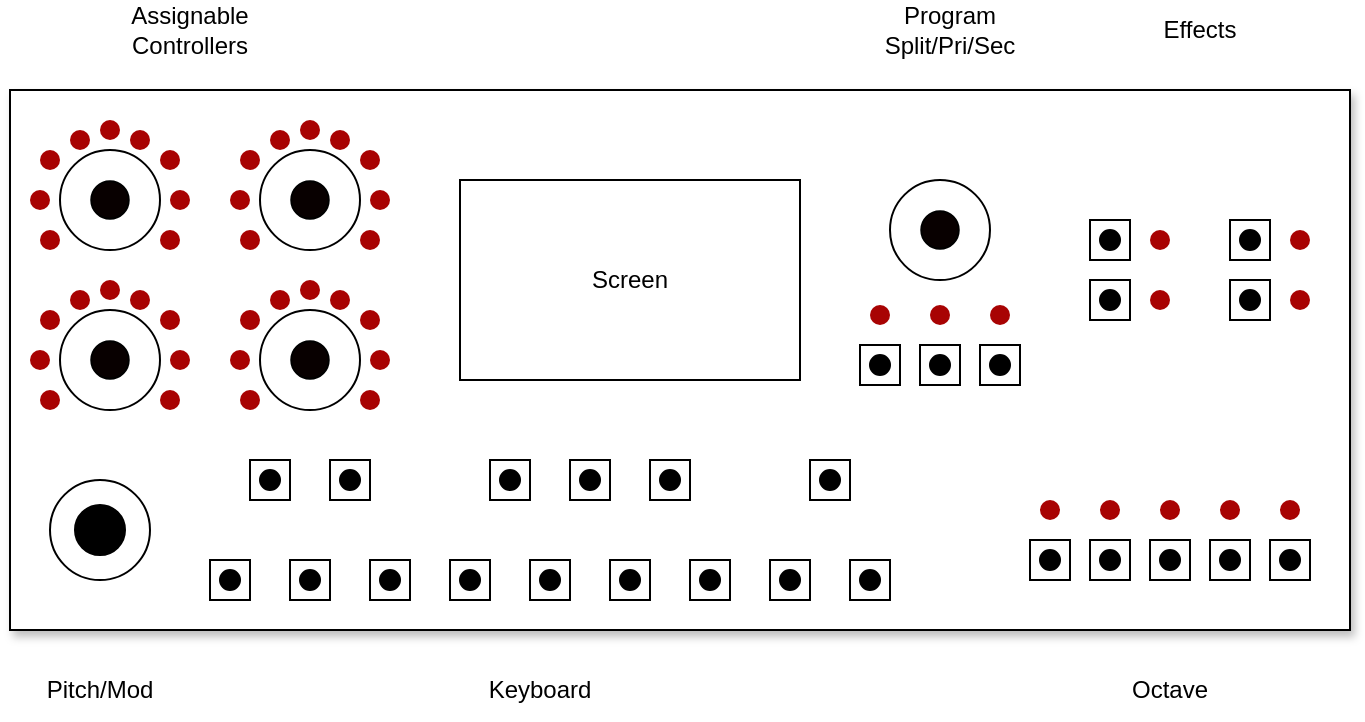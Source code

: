 <mxfile version="20.8.10" type="device"><diagram name="Page-1" id="N5fvywYYnllxT3_DfkYv"><mxGraphModel dx="681" dy="586" grid="1" gridSize="10" guides="1" tooltips="1" connect="1" arrows="1" fold="1" page="1" pageScale="1" pageWidth="1169" pageHeight="827" math="0" shadow="0"><root><mxCell id="0"/><mxCell id="1" parent="0"/><mxCell id="Iya-K1TQG7QPG7f2YM2G-262" value="" style="rounded=0;whiteSpace=wrap;html=1;shadow=1;fillColor=#FFFFFF;container=0;" vertex="1" parent="1"><mxGeometry x="160" y="175" width="670" height="270" as="geometry"/></mxCell><mxCell id="Iya-K1TQG7QPG7f2YM2G-96" value="Screen" style="rounded=0;whiteSpace=wrap;html=1;container=0;" vertex="1" parent="1"><mxGeometry x="385" y="220" width="170" height="100" as="geometry"/></mxCell><mxCell id="Iya-K1TQG7QPG7f2YM2G-163" value="" style="ellipse;whiteSpace=wrap;html=1;aspect=fixed;fillColor=#A80303;strokeColor=none;container=0;" vertex="1" parent="1"><mxGeometry x="730" y="245" width="10" height="10" as="geometry"/></mxCell><mxCell id="Iya-K1TQG7QPG7f2YM2G-183" value="" style="ellipse;whiteSpace=wrap;html=1;aspect=fixed;fillColor=#A80303;strokeColor=none;container=0;" vertex="1" parent="1"><mxGeometry x="675" y="380" width="10" height="10" as="geometry"/></mxCell><mxCell id="Iya-K1TQG7QPG7f2YM2G-187" value="" style="ellipse;whiteSpace=wrap;html=1;aspect=fixed;fillColor=#A80303;strokeColor=none;container=0;" vertex="1" parent="1"><mxGeometry x="705" y="380" width="10" height="10" as="geometry"/></mxCell><mxCell id="Iya-K1TQG7QPG7f2YM2G-191" value="" style="ellipse;whiteSpace=wrap;html=1;aspect=fixed;fillColor=#A80303;strokeColor=none;container=0;" vertex="1" parent="1"><mxGeometry x="735" y="380" width="10" height="10" as="geometry"/></mxCell><mxCell id="Iya-K1TQG7QPG7f2YM2G-195" value="" style="ellipse;whiteSpace=wrap;html=1;aspect=fixed;fillColor=#A80303;strokeColor=none;container=0;" vertex="1" parent="1"><mxGeometry x="765" y="380" width="10" height="10" as="geometry"/></mxCell><mxCell id="Iya-K1TQG7QPG7f2YM2G-199" value="" style="ellipse;whiteSpace=wrap;html=1;aspect=fixed;fillColor=#A80303;strokeColor=none;container=0;" vertex="1" parent="1"><mxGeometry x="795" y="380" width="10" height="10" as="geometry"/></mxCell><mxCell id="Iya-K1TQG7QPG7f2YM2G-236" value="" style="ellipse;whiteSpace=wrap;html=1;aspect=fixed;fillColor=#A80303;strokeColor=none;container=0;" vertex="1" parent="1"><mxGeometry x="590" y="282.5" width="10" height="10" as="geometry"/></mxCell><mxCell id="Iya-K1TQG7QPG7f2YM2G-240" value="" style="ellipse;whiteSpace=wrap;html=1;aspect=fixed;fillColor=#A80303;strokeColor=none;container=0;" vertex="1" parent="1"><mxGeometry x="620" y="282.5" width="10" height="10" as="geometry"/></mxCell><mxCell id="Iya-K1TQG7QPG7f2YM2G-244" value="" style="ellipse;whiteSpace=wrap;html=1;aspect=fixed;fillColor=#A80303;strokeColor=none;container=0;" vertex="1" parent="1"><mxGeometry x="650" y="282.5" width="10" height="10" as="geometry"/></mxCell><mxCell id="Iya-K1TQG7QPG7f2YM2G-250" value="" style="ellipse;whiteSpace=wrap;html=1;aspect=fixed;fillColor=#A80303;strokeColor=none;container=0;" vertex="1" parent="1"><mxGeometry x="730" y="275" width="10" height="10" as="geometry"/></mxCell><mxCell id="Iya-K1TQG7QPG7f2YM2G-254" value="" style="ellipse;whiteSpace=wrap;html=1;aspect=fixed;fillColor=#A80303;strokeColor=none;container=0;" vertex="1" parent="1"><mxGeometry x="800" y="245" width="10" height="10" as="geometry"/></mxCell><mxCell id="Iya-K1TQG7QPG7f2YM2G-258" value="" style="ellipse;whiteSpace=wrap;html=1;aspect=fixed;fillColor=#A80303;strokeColor=none;container=0;" vertex="1" parent="1"><mxGeometry x="800" y="275" width="10" height="10" as="geometry"/></mxCell><mxCell id="Iya-K1TQG7QPG7f2YM2G-7" value="" style="whiteSpace=wrap;html=1;aspect=fixed;container=0;" vertex="1" parent="1"><mxGeometry x="260" y="410" width="20" height="20" as="geometry"/></mxCell><mxCell id="Iya-K1TQG7QPG7f2YM2G-8" value="" style="ellipse;whiteSpace=wrap;html=1;aspect=fixed;fillColor=#000000;container=0;" vertex="1" parent="1"><mxGeometry x="265" y="415" width="10" height="10" as="geometry"/></mxCell><mxCell id="Iya-K1TQG7QPG7f2YM2G-13" value="" style="whiteSpace=wrap;html=1;aspect=fixed;container=0;" vertex="1" parent="1"><mxGeometry x="300" y="410" width="20" height="20" as="geometry"/></mxCell><mxCell id="Iya-K1TQG7QPG7f2YM2G-14" value="" style="ellipse;whiteSpace=wrap;html=1;aspect=fixed;fillColor=#000000;container=0;" vertex="1" parent="1"><mxGeometry x="305" y="415" width="10" height="10" as="geometry"/></mxCell><mxCell id="Iya-K1TQG7QPG7f2YM2G-16" value="" style="whiteSpace=wrap;html=1;aspect=fixed;container=0;" vertex="1" parent="1"><mxGeometry x="340" y="410" width="20" height="20" as="geometry"/></mxCell><mxCell id="Iya-K1TQG7QPG7f2YM2G-17" value="" style="ellipse;whiteSpace=wrap;html=1;aspect=fixed;fillColor=#000000;container=0;" vertex="1" parent="1"><mxGeometry x="345" y="415" width="10" height="10" as="geometry"/></mxCell><mxCell id="Iya-K1TQG7QPG7f2YM2G-19" value="" style="whiteSpace=wrap;html=1;aspect=fixed;container=0;" vertex="1" parent="1"><mxGeometry x="380" y="410" width="20" height="20" as="geometry"/></mxCell><mxCell id="Iya-K1TQG7QPG7f2YM2G-20" value="" style="ellipse;whiteSpace=wrap;html=1;aspect=fixed;fillColor=#000000;container=0;" vertex="1" parent="1"><mxGeometry x="385" y="415" width="10" height="10" as="geometry"/></mxCell><mxCell id="Iya-K1TQG7QPG7f2YM2G-35" value="" style="whiteSpace=wrap;html=1;aspect=fixed;container=0;" vertex="1" parent="1"><mxGeometry x="420" y="410" width="20" height="20" as="geometry"/></mxCell><mxCell id="Iya-K1TQG7QPG7f2YM2G-36" value="" style="ellipse;whiteSpace=wrap;html=1;aspect=fixed;fillColor=#000000;container=0;" vertex="1" parent="1"><mxGeometry x="425" y="415" width="10" height="10" as="geometry"/></mxCell><mxCell id="Iya-K1TQG7QPG7f2YM2G-38" value="" style="whiteSpace=wrap;html=1;aspect=fixed;container=0;" vertex="1" parent="1"><mxGeometry x="460" y="410" width="20" height="20" as="geometry"/></mxCell><mxCell id="Iya-K1TQG7QPG7f2YM2G-39" value="" style="ellipse;whiteSpace=wrap;html=1;aspect=fixed;fillColor=#000000;container=0;" vertex="1" parent="1"><mxGeometry x="465" y="415" width="10" height="10" as="geometry"/></mxCell><mxCell id="Iya-K1TQG7QPG7f2YM2G-41" value="" style="whiteSpace=wrap;html=1;aspect=fixed;container=0;" vertex="1" parent="1"><mxGeometry x="500" y="410" width="20" height="20" as="geometry"/></mxCell><mxCell id="Iya-K1TQG7QPG7f2YM2G-42" value="" style="ellipse;whiteSpace=wrap;html=1;aspect=fixed;fillColor=#000000;container=0;" vertex="1" parent="1"><mxGeometry x="505" y="415" width="10" height="10" as="geometry"/></mxCell><mxCell id="Iya-K1TQG7QPG7f2YM2G-44" value="" style="whiteSpace=wrap;html=1;aspect=fixed;container=0;" vertex="1" parent="1"><mxGeometry x="540" y="410" width="20" height="20" as="geometry"/></mxCell><mxCell id="Iya-K1TQG7QPG7f2YM2G-45" value="" style="ellipse;whiteSpace=wrap;html=1;aspect=fixed;fillColor=#000000;container=0;" vertex="1" parent="1"><mxGeometry x="545" y="415" width="10" height="10" as="geometry"/></mxCell><mxCell id="Iya-K1TQG7QPG7f2YM2G-47" value="" style="whiteSpace=wrap;html=1;aspect=fixed;container=0;" vertex="1" parent="1"><mxGeometry x="280" y="360" width="20" height="20" as="geometry"/></mxCell><mxCell id="Iya-K1TQG7QPG7f2YM2G-48" value="" style="ellipse;whiteSpace=wrap;html=1;aspect=fixed;fillColor=#000000;container=0;" vertex="1" parent="1"><mxGeometry x="285" y="365" width="10" height="10" as="geometry"/></mxCell><mxCell id="Iya-K1TQG7QPG7f2YM2G-54" value="" style="whiteSpace=wrap;html=1;aspect=fixed;container=0;" vertex="1" parent="1"><mxGeometry x="320" y="360" width="20" height="20" as="geometry"/></mxCell><mxCell id="Iya-K1TQG7QPG7f2YM2G-55" value="" style="ellipse;whiteSpace=wrap;html=1;aspect=fixed;fillColor=#000000;container=0;" vertex="1" parent="1"><mxGeometry x="325" y="365" width="10" height="10" as="geometry"/></mxCell><mxCell id="Iya-K1TQG7QPG7f2YM2G-61" value="" style="whiteSpace=wrap;html=1;aspect=fixed;container=0;" vertex="1" parent="1"><mxGeometry x="400" y="360" width="20" height="20" as="geometry"/></mxCell><mxCell id="Iya-K1TQG7QPG7f2YM2G-62" value="" style="ellipse;whiteSpace=wrap;html=1;aspect=fixed;fillColor=#000000;container=0;" vertex="1" parent="1"><mxGeometry x="405" y="365" width="10" height="10" as="geometry"/></mxCell><mxCell id="Iya-K1TQG7QPG7f2YM2G-64" value="" style="whiteSpace=wrap;html=1;aspect=fixed;container=0;" vertex="1" parent="1"><mxGeometry x="440" y="360" width="20" height="20" as="geometry"/></mxCell><mxCell id="Iya-K1TQG7QPG7f2YM2G-65" value="" style="ellipse;whiteSpace=wrap;html=1;aspect=fixed;fillColor=#000000;container=0;" vertex="1" parent="1"><mxGeometry x="445" y="365" width="10" height="10" as="geometry"/></mxCell><mxCell id="Iya-K1TQG7QPG7f2YM2G-67" value="" style="whiteSpace=wrap;html=1;aspect=fixed;container=0;" vertex="1" parent="1"><mxGeometry x="480" y="360" width="20" height="20" as="geometry"/></mxCell><mxCell id="Iya-K1TQG7QPG7f2YM2G-68" value="" style="ellipse;whiteSpace=wrap;html=1;aspect=fixed;fillColor=#000000;container=0;" vertex="1" parent="1"><mxGeometry x="485" y="365" width="10" height="10" as="geometry"/></mxCell><mxCell id="Iya-K1TQG7QPG7f2YM2G-77" value="" style="whiteSpace=wrap;html=1;aspect=fixed;container=0;" vertex="1" parent="1"><mxGeometry x="580" y="410" width="20" height="20" as="geometry"/></mxCell><mxCell id="Iya-K1TQG7QPG7f2YM2G-78" value="" style="ellipse;whiteSpace=wrap;html=1;aspect=fixed;fillColor=#000000;container=0;" vertex="1" parent="1"><mxGeometry x="585" y="415" width="10" height="10" as="geometry"/></mxCell><mxCell id="Iya-K1TQG7QPG7f2YM2G-83" value="" style="whiteSpace=wrap;html=1;aspect=fixed;container=0;" vertex="1" parent="1"><mxGeometry x="560" y="360" width="20" height="20" as="geometry"/></mxCell><mxCell id="Iya-K1TQG7QPG7f2YM2G-84" value="" style="ellipse;whiteSpace=wrap;html=1;aspect=fixed;fillColor=#000000;container=0;" vertex="1" parent="1"><mxGeometry x="565" y="365" width="10" height="10" as="geometry"/></mxCell><mxCell id="Iya-K1TQG7QPG7f2YM2G-93" value="" style="ellipse;whiteSpace=wrap;html=1;aspect=fixed;fillColor=#FFFFFF;container=0;" vertex="1" parent="1"><mxGeometry x="180" y="370" width="50" height="50" as="geometry"/></mxCell><mxCell id="Iya-K1TQG7QPG7f2YM2G-92" value="" style="ellipse;whiteSpace=wrap;html=1;aspect=fixed;fillColor=#000000;container=0;" vertex="1" parent="1"><mxGeometry x="192.5" y="382.5" width="25" height="25" as="geometry"/></mxCell><mxCell id="Iya-K1TQG7QPG7f2YM2G-101" value="" style="ellipse;whiteSpace=wrap;html=1;aspect=fixed;fillColor=#A80303;strokeColor=none;container=0;" vertex="1" parent="1"><mxGeometry x="275" y="245" width="10" height="10" as="geometry"/></mxCell><mxCell id="Iya-K1TQG7QPG7f2YM2G-103" value="" style="ellipse;whiteSpace=wrap;html=1;aspect=fixed;fillColor=#A80303;strokeColor=none;container=0;" vertex="1" parent="1"><mxGeometry x="270" y="225" width="10" height="10" as="geometry"/></mxCell><mxCell id="Iya-K1TQG7QPG7f2YM2G-104" value="" style="ellipse;whiteSpace=wrap;html=1;aspect=fixed;fillColor=#A80303;strokeColor=none;container=0;" vertex="1" parent="1"><mxGeometry x="275" y="205" width="10" height="10" as="geometry"/></mxCell><mxCell id="Iya-K1TQG7QPG7f2YM2G-105" value="" style="ellipse;whiteSpace=wrap;html=1;aspect=fixed;fillColor=#A80303;strokeColor=none;container=0;" vertex="1" parent="1"><mxGeometry x="290" y="195" width="10" height="10" as="geometry"/></mxCell><mxCell id="Iya-K1TQG7QPG7f2YM2G-106" value="" style="ellipse;whiteSpace=wrap;html=1;aspect=fixed;fillColor=#A80303;strokeColor=none;container=0;" vertex="1" parent="1"><mxGeometry x="305" y="190" width="10" height="10" as="geometry"/></mxCell><mxCell id="Iya-K1TQG7QPG7f2YM2G-107" value="" style="ellipse;whiteSpace=wrap;html=1;aspect=fixed;fillColor=#A80303;strokeColor=none;container=0;" vertex="1" parent="1"><mxGeometry x="320" y="195" width="10" height="10" as="geometry"/></mxCell><mxCell id="Iya-K1TQG7QPG7f2YM2G-97" value="" style="ellipse;whiteSpace=wrap;html=1;aspect=fixed;fillColor=#FFFFFF;container=0;" vertex="1" parent="1"><mxGeometry x="285" y="205" width="50" height="50" as="geometry"/></mxCell><mxCell id="Iya-K1TQG7QPG7f2YM2G-98" value="" style="ellipse;whiteSpace=wrap;html=1;aspect=fixed;fillColor=#080000;container=0;" vertex="1" parent="1"><mxGeometry x="300.627" y="220.625" width="18.75" height="18.75" as="geometry"/></mxCell><mxCell id="Iya-K1TQG7QPG7f2YM2G-108" value="" style="ellipse;whiteSpace=wrap;html=1;aspect=fixed;fillColor=#A80303;strokeColor=none;container=0;" vertex="1" parent="1"><mxGeometry x="335" y="205" width="10" height="10" as="geometry"/></mxCell><mxCell id="Iya-K1TQG7QPG7f2YM2G-109" value="" style="ellipse;whiteSpace=wrap;html=1;aspect=fixed;fillColor=#A80303;strokeColor=none;container=0;" vertex="1" parent="1"><mxGeometry x="340" y="225" width="10" height="10" as="geometry"/></mxCell><mxCell id="Iya-K1TQG7QPG7f2YM2G-110" value="" style="ellipse;whiteSpace=wrap;html=1;aspect=fixed;fillColor=#A80303;strokeColor=none;container=0;" vertex="1" parent="1"><mxGeometry x="335" y="245" width="10" height="10" as="geometry"/></mxCell><mxCell id="Iya-K1TQG7QPG7f2YM2G-114" value="" style="ellipse;whiteSpace=wrap;html=1;aspect=fixed;fillColor=#A80303;strokeColor=none;container=0;" vertex="1" parent="1"><mxGeometry x="175" y="245" width="10" height="10" as="geometry"/></mxCell><mxCell id="Iya-K1TQG7QPG7f2YM2G-121" value="" style="ellipse;whiteSpace=wrap;html=1;aspect=fixed;fillColor=#A80303;strokeColor=none;container=0;" vertex="1" parent="1"><mxGeometry x="170" y="225" width="10" height="10" as="geometry"/></mxCell><mxCell id="Iya-K1TQG7QPG7f2YM2G-122" value="" style="ellipse;whiteSpace=wrap;html=1;aspect=fixed;fillColor=#A80303;strokeColor=none;container=0;" vertex="1" parent="1"><mxGeometry x="175" y="205" width="10" height="10" as="geometry"/></mxCell><mxCell id="Iya-K1TQG7QPG7f2YM2G-123" value="" style="ellipse;whiteSpace=wrap;html=1;aspect=fixed;fillColor=#A80303;strokeColor=none;container=0;" vertex="1" parent="1"><mxGeometry x="190" y="195" width="10" height="10" as="geometry"/></mxCell><mxCell id="Iya-K1TQG7QPG7f2YM2G-124" value="" style="ellipse;whiteSpace=wrap;html=1;aspect=fixed;fillColor=#A80303;strokeColor=none;container=0;" vertex="1" parent="1"><mxGeometry x="205" y="190" width="10" height="10" as="geometry"/></mxCell><mxCell id="Iya-K1TQG7QPG7f2YM2G-125" value="" style="ellipse;whiteSpace=wrap;html=1;aspect=fixed;fillColor=#A80303;strokeColor=none;container=0;" vertex="1" parent="1"><mxGeometry x="220" y="195" width="10" height="10" as="geometry"/></mxCell><mxCell id="Iya-K1TQG7QPG7f2YM2G-116" value="" style="ellipse;whiteSpace=wrap;html=1;aspect=fixed;fillColor=#FFFFFF;container=0;" vertex="1" parent="1"><mxGeometry x="185" y="205" width="50" height="50" as="geometry"/></mxCell><mxCell id="Iya-K1TQG7QPG7f2YM2G-117" value="" style="ellipse;whiteSpace=wrap;html=1;aspect=fixed;fillColor=#080000;container=0;" vertex="1" parent="1"><mxGeometry x="200.627" y="220.625" width="18.75" height="18.75" as="geometry"/></mxCell><mxCell id="Iya-K1TQG7QPG7f2YM2G-118" value="" style="ellipse;whiteSpace=wrap;html=1;aspect=fixed;fillColor=#A80303;strokeColor=none;container=0;" vertex="1" parent="1"><mxGeometry x="235" y="205" width="10" height="10" as="geometry"/></mxCell><mxCell id="Iya-K1TQG7QPG7f2YM2G-119" value="" style="ellipse;whiteSpace=wrap;html=1;aspect=fixed;fillColor=#A80303;strokeColor=none;container=0;" vertex="1" parent="1"><mxGeometry x="240" y="225" width="10" height="10" as="geometry"/></mxCell><mxCell id="Iya-K1TQG7QPG7f2YM2G-120" value="" style="ellipse;whiteSpace=wrap;html=1;aspect=fixed;fillColor=#A80303;strokeColor=none;container=0;" vertex="1" parent="1"><mxGeometry x="235" y="245" width="10" height="10" as="geometry"/></mxCell><mxCell id="Iya-K1TQG7QPG7f2YM2G-127" value="" style="ellipse;whiteSpace=wrap;html=1;aspect=fixed;fillColor=#A80303;strokeColor=none;container=0;" vertex="1" parent="1"><mxGeometry x="275" y="325" width="10" height="10" as="geometry"/></mxCell><mxCell id="Iya-K1TQG7QPG7f2YM2G-134" value="" style="ellipse;whiteSpace=wrap;html=1;aspect=fixed;fillColor=#A80303;strokeColor=none;container=0;" vertex="1" parent="1"><mxGeometry x="270" y="305" width="10" height="10" as="geometry"/></mxCell><mxCell id="Iya-K1TQG7QPG7f2YM2G-135" value="" style="ellipse;whiteSpace=wrap;html=1;aspect=fixed;fillColor=#A80303;strokeColor=none;container=0;" vertex="1" parent="1"><mxGeometry x="275" y="285" width="10" height="10" as="geometry"/></mxCell><mxCell id="Iya-K1TQG7QPG7f2YM2G-136" value="" style="ellipse;whiteSpace=wrap;html=1;aspect=fixed;fillColor=#A80303;strokeColor=none;container=0;" vertex="1" parent="1"><mxGeometry x="290" y="275" width="10" height="10" as="geometry"/></mxCell><mxCell id="Iya-K1TQG7QPG7f2YM2G-137" value="" style="ellipse;whiteSpace=wrap;html=1;aspect=fixed;fillColor=#A80303;strokeColor=none;container=0;" vertex="1" parent="1"><mxGeometry x="305" y="270" width="10" height="10" as="geometry"/></mxCell><mxCell id="Iya-K1TQG7QPG7f2YM2G-138" value="" style="ellipse;whiteSpace=wrap;html=1;aspect=fixed;fillColor=#A80303;strokeColor=none;container=0;" vertex="1" parent="1"><mxGeometry x="320" y="275" width="10" height="10" as="geometry"/></mxCell><mxCell id="Iya-K1TQG7QPG7f2YM2G-129" value="" style="ellipse;whiteSpace=wrap;html=1;aspect=fixed;fillColor=#FFFFFF;container=0;" vertex="1" parent="1"><mxGeometry x="285" y="285" width="50" height="50" as="geometry"/></mxCell><mxCell id="Iya-K1TQG7QPG7f2YM2G-130" value="" style="ellipse;whiteSpace=wrap;html=1;aspect=fixed;fillColor=#080000;container=0;" vertex="1" parent="1"><mxGeometry x="300.627" y="300.625" width="18.75" height="18.75" as="geometry"/></mxCell><mxCell id="Iya-K1TQG7QPG7f2YM2G-131" value="" style="ellipse;whiteSpace=wrap;html=1;aspect=fixed;fillColor=#A80303;strokeColor=none;container=0;" vertex="1" parent="1"><mxGeometry x="335" y="285" width="10" height="10" as="geometry"/></mxCell><mxCell id="Iya-K1TQG7QPG7f2YM2G-132" value="" style="ellipse;whiteSpace=wrap;html=1;aspect=fixed;fillColor=#A80303;strokeColor=none;container=0;" vertex="1" parent="1"><mxGeometry x="340" y="305" width="10" height="10" as="geometry"/></mxCell><mxCell id="Iya-K1TQG7QPG7f2YM2G-133" value="" style="ellipse;whiteSpace=wrap;html=1;aspect=fixed;fillColor=#A80303;strokeColor=none;container=0;" vertex="1" parent="1"><mxGeometry x="335" y="325" width="10" height="10" as="geometry"/></mxCell><mxCell id="Iya-K1TQG7QPG7f2YM2G-140" value="" style="ellipse;whiteSpace=wrap;html=1;aspect=fixed;fillColor=#A80303;strokeColor=none;container=0;" vertex="1" parent="1"><mxGeometry x="175" y="325" width="10" height="10" as="geometry"/></mxCell><mxCell id="Iya-K1TQG7QPG7f2YM2G-147" value="" style="ellipse;whiteSpace=wrap;html=1;aspect=fixed;fillColor=#A80303;strokeColor=none;container=0;" vertex="1" parent="1"><mxGeometry x="170" y="305" width="10" height="10" as="geometry"/></mxCell><mxCell id="Iya-K1TQG7QPG7f2YM2G-148" value="" style="ellipse;whiteSpace=wrap;html=1;aspect=fixed;fillColor=#A80303;strokeColor=none;container=0;" vertex="1" parent="1"><mxGeometry x="175" y="285" width="10" height="10" as="geometry"/></mxCell><mxCell id="Iya-K1TQG7QPG7f2YM2G-149" value="" style="ellipse;whiteSpace=wrap;html=1;aspect=fixed;fillColor=#A80303;strokeColor=none;container=0;" vertex="1" parent="1"><mxGeometry x="190" y="275" width="10" height="10" as="geometry"/></mxCell><mxCell id="Iya-K1TQG7QPG7f2YM2G-150" value="" style="ellipse;whiteSpace=wrap;html=1;aspect=fixed;fillColor=#A80303;strokeColor=none;container=0;" vertex="1" parent="1"><mxGeometry x="205" y="270" width="10" height="10" as="geometry"/></mxCell><mxCell id="Iya-K1TQG7QPG7f2YM2G-151" value="" style="ellipse;whiteSpace=wrap;html=1;aspect=fixed;fillColor=#A80303;strokeColor=none;container=0;" vertex="1" parent="1"><mxGeometry x="220" y="275" width="10" height="10" as="geometry"/></mxCell><mxCell id="Iya-K1TQG7QPG7f2YM2G-142" value="" style="ellipse;whiteSpace=wrap;html=1;aspect=fixed;fillColor=#FFFFFF;container=0;" vertex="1" parent="1"><mxGeometry x="185" y="285" width="50" height="50" as="geometry"/></mxCell><mxCell id="Iya-K1TQG7QPG7f2YM2G-143" value="" style="ellipse;whiteSpace=wrap;html=1;aspect=fixed;fillColor=#080000;container=0;" vertex="1" parent="1"><mxGeometry x="200.627" y="300.625" width="18.75" height="18.75" as="geometry"/></mxCell><mxCell id="Iya-K1TQG7QPG7f2YM2G-144" value="" style="ellipse;whiteSpace=wrap;html=1;aspect=fixed;fillColor=#A80303;strokeColor=none;container=0;" vertex="1" parent="1"><mxGeometry x="235" y="285" width="10" height="10" as="geometry"/></mxCell><mxCell id="Iya-K1TQG7QPG7f2YM2G-145" value="" style="ellipse;whiteSpace=wrap;html=1;aspect=fixed;fillColor=#A80303;strokeColor=none;container=0;" vertex="1" parent="1"><mxGeometry x="240" y="305" width="10" height="10" as="geometry"/></mxCell><mxCell id="Iya-K1TQG7QPG7f2YM2G-146" value="" style="ellipse;whiteSpace=wrap;html=1;aspect=fixed;fillColor=#A80303;strokeColor=none;container=0;" vertex="1" parent="1"><mxGeometry x="235" y="325" width="10" height="10" as="geometry"/></mxCell><mxCell id="Iya-K1TQG7QPG7f2YM2G-161" value="" style="whiteSpace=wrap;html=1;aspect=fixed;container=0;" vertex="1" parent="1"><mxGeometry x="700" y="240" width="20" height="20" as="geometry"/></mxCell><mxCell id="Iya-K1TQG7QPG7f2YM2G-162" value="" style="ellipse;whiteSpace=wrap;html=1;aspect=fixed;fillColor=#000000;container=0;" vertex="1" parent="1"><mxGeometry x="705" y="245" width="10" height="10" as="geometry"/></mxCell><mxCell id="Iya-K1TQG7QPG7f2YM2G-181" value="" style="whiteSpace=wrap;html=1;aspect=fixed;container=0;" vertex="1" parent="1"><mxGeometry x="670" y="400" width="20" height="20" as="geometry"/></mxCell><mxCell id="Iya-K1TQG7QPG7f2YM2G-182" value="" style="ellipse;whiteSpace=wrap;html=1;aspect=fixed;fillColor=#000000;container=0;" vertex="1" parent="1"><mxGeometry x="675" y="405" width="10" height="10" as="geometry"/></mxCell><mxCell id="Iya-K1TQG7QPG7f2YM2G-185" value="" style="whiteSpace=wrap;html=1;aspect=fixed;container=0;" vertex="1" parent="1"><mxGeometry x="700" y="400" width="20" height="20" as="geometry"/></mxCell><mxCell id="Iya-K1TQG7QPG7f2YM2G-186" value="" style="ellipse;whiteSpace=wrap;html=1;aspect=fixed;fillColor=#000000;container=0;" vertex="1" parent="1"><mxGeometry x="705" y="405" width="10" height="10" as="geometry"/></mxCell><mxCell id="Iya-K1TQG7QPG7f2YM2G-189" value="" style="whiteSpace=wrap;html=1;aspect=fixed;container=0;" vertex="1" parent="1"><mxGeometry x="730" y="400" width="20" height="20" as="geometry"/></mxCell><mxCell id="Iya-K1TQG7QPG7f2YM2G-190" value="" style="ellipse;whiteSpace=wrap;html=1;aspect=fixed;fillColor=#000000;container=0;" vertex="1" parent="1"><mxGeometry x="735" y="405" width="10" height="10" as="geometry"/></mxCell><mxCell id="Iya-K1TQG7QPG7f2YM2G-193" value="" style="whiteSpace=wrap;html=1;aspect=fixed;container=0;" vertex="1" parent="1"><mxGeometry x="760" y="400" width="20" height="20" as="geometry"/></mxCell><mxCell id="Iya-K1TQG7QPG7f2YM2G-194" value="" style="ellipse;whiteSpace=wrap;html=1;aspect=fixed;fillColor=#000000;container=0;" vertex="1" parent="1"><mxGeometry x="765" y="405" width="10" height="10" as="geometry"/></mxCell><mxCell id="Iya-K1TQG7QPG7f2YM2G-197" value="" style="whiteSpace=wrap;html=1;aspect=fixed;container=0;" vertex="1" parent="1"><mxGeometry x="790" y="400" width="20" height="20" as="geometry"/></mxCell><mxCell id="Iya-K1TQG7QPG7f2YM2G-198" value="" style="ellipse;whiteSpace=wrap;html=1;aspect=fixed;fillColor=#000000;container=0;" vertex="1" parent="1"><mxGeometry x="795" y="405" width="10" height="10" as="geometry"/></mxCell><mxCell id="Iya-K1TQG7QPG7f2YM2G-205" value="" style="ellipse;whiteSpace=wrap;html=1;aspect=fixed;fillColor=#FFFFFF;container=0;" vertex="1" parent="1"><mxGeometry x="600" y="220" width="50" height="50" as="geometry"/></mxCell><mxCell id="Iya-K1TQG7QPG7f2YM2G-206" value="" style="ellipse;whiteSpace=wrap;html=1;aspect=fixed;fillColor=#080000;container=0;" vertex="1" parent="1"><mxGeometry x="615.628" y="235.625" width="18.75" height="18.75" as="geometry"/></mxCell><mxCell id="Iya-K1TQG7QPG7f2YM2G-234" value="" style="whiteSpace=wrap;html=1;aspect=fixed;container=0;" vertex="1" parent="1"><mxGeometry x="585" y="302.5" width="20" height="20" as="geometry"/></mxCell><mxCell id="Iya-K1TQG7QPG7f2YM2G-235" value="" style="ellipse;whiteSpace=wrap;html=1;aspect=fixed;fillColor=#000000;container=0;" vertex="1" parent="1"><mxGeometry x="590" y="307.5" width="10" height="10" as="geometry"/></mxCell><mxCell id="Iya-K1TQG7QPG7f2YM2G-238" value="" style="whiteSpace=wrap;html=1;aspect=fixed;container=0;" vertex="1" parent="1"><mxGeometry x="615" y="302.5" width="20" height="20" as="geometry"/></mxCell><mxCell id="Iya-K1TQG7QPG7f2YM2G-239" value="" style="ellipse;whiteSpace=wrap;html=1;aspect=fixed;fillColor=#000000;container=0;" vertex="1" parent="1"><mxGeometry x="620" y="307.5" width="10" height="10" as="geometry"/></mxCell><mxCell id="Iya-K1TQG7QPG7f2YM2G-242" value="" style="whiteSpace=wrap;html=1;aspect=fixed;container=0;" vertex="1" parent="1"><mxGeometry x="645" y="302.5" width="20" height="20" as="geometry"/></mxCell><mxCell id="Iya-K1TQG7QPG7f2YM2G-243" value="" style="ellipse;whiteSpace=wrap;html=1;aspect=fixed;fillColor=#000000;container=0;" vertex="1" parent="1"><mxGeometry x="650" y="307.5" width="10" height="10" as="geometry"/></mxCell><mxCell id="Iya-K1TQG7QPG7f2YM2G-248" value="" style="whiteSpace=wrap;html=1;aspect=fixed;container=0;" vertex="1" parent="1"><mxGeometry x="700" y="270" width="20" height="20" as="geometry"/></mxCell><mxCell id="Iya-K1TQG7QPG7f2YM2G-249" value="" style="ellipse;whiteSpace=wrap;html=1;aspect=fixed;fillColor=#000000;container=0;" vertex="1" parent="1"><mxGeometry x="705" y="275" width="10" height="10" as="geometry"/></mxCell><mxCell id="Iya-K1TQG7QPG7f2YM2G-252" value="" style="whiteSpace=wrap;html=1;aspect=fixed;container=0;" vertex="1" parent="1"><mxGeometry x="770" y="240" width="20" height="20" as="geometry"/></mxCell><mxCell id="Iya-K1TQG7QPG7f2YM2G-253" value="" style="ellipse;whiteSpace=wrap;html=1;aspect=fixed;fillColor=#000000;container=0;" vertex="1" parent="1"><mxGeometry x="775" y="245" width="10" height="10" as="geometry"/></mxCell><mxCell id="Iya-K1TQG7QPG7f2YM2G-256" value="" style="whiteSpace=wrap;html=1;aspect=fixed;container=0;" vertex="1" parent="1"><mxGeometry x="770" y="270" width="20" height="20" as="geometry"/></mxCell><mxCell id="Iya-K1TQG7QPG7f2YM2G-257" value="" style="ellipse;whiteSpace=wrap;html=1;aspect=fixed;fillColor=#000000;container=0;" vertex="1" parent="1"><mxGeometry x="775" y="275" width="10" height="10" as="geometry"/></mxCell><mxCell id="Iya-K1TQG7QPG7f2YM2G-263" value="Pitch/Mod" style="text;html=1;strokeColor=none;fillColor=none;align=center;verticalAlign=middle;whiteSpace=wrap;rounded=0;" vertex="1" parent="1"><mxGeometry x="175" y="460" width="60" height="30" as="geometry"/></mxCell><mxCell id="Iya-K1TQG7QPG7f2YM2G-264" value="Keyboard" style="text;html=1;strokeColor=none;fillColor=none;align=center;verticalAlign=middle;whiteSpace=wrap;rounded=0;" vertex="1" parent="1"><mxGeometry x="395" y="460" width="60" height="30" as="geometry"/></mxCell><mxCell id="Iya-K1TQG7QPG7f2YM2G-265" value="Octave" style="text;html=1;strokeColor=none;fillColor=none;align=center;verticalAlign=middle;whiteSpace=wrap;rounded=0;" vertex="1" parent="1"><mxGeometry x="710" y="460" width="60" height="30" as="geometry"/></mxCell><mxCell id="Iya-K1TQG7QPG7f2YM2G-266" value="Effects" style="text;html=1;strokeColor=none;fillColor=none;align=center;verticalAlign=middle;whiteSpace=wrap;rounded=0;" vertex="1" parent="1"><mxGeometry x="725" y="130" width="60" height="30" as="geometry"/></mxCell><mxCell id="Iya-K1TQG7QPG7f2YM2G-267" value="Program&lt;br&gt;Split/Pri/Sec" style="text;html=1;strokeColor=none;fillColor=none;align=center;verticalAlign=middle;whiteSpace=wrap;rounded=0;" vertex="1" parent="1"><mxGeometry x="600" y="130" width="60" height="30" as="geometry"/></mxCell><mxCell id="Iya-K1TQG7QPG7f2YM2G-268" value="Assignable&lt;br&gt;Controllers" style="text;html=1;strokeColor=none;fillColor=none;align=center;verticalAlign=middle;whiteSpace=wrap;rounded=0;" vertex="1" parent="1"><mxGeometry x="220" y="130" width="60" height="30" as="geometry"/></mxCell></root></mxGraphModel></diagram></mxfile>